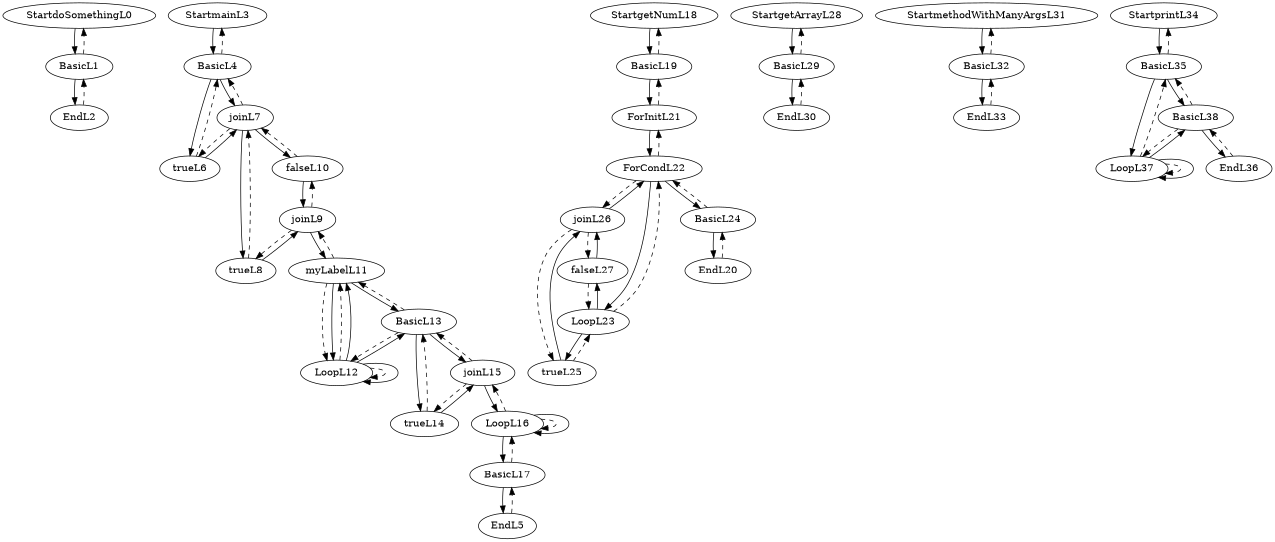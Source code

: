 digraph G {
size ="8.5,11";
StartdoSomethingL0 -> BasicL1
BasicL1 -> StartdoSomethingL0 [style=dashed]
BasicL1 -> EndL2
EndL2 -> BasicL1 [style=dashed]
StartmainL3 -> BasicL4
BasicL4 -> StartmainL3 [style=dashed]
BasicL4 -> trueL6
trueL6 -> BasicL4 [style=dashed]
trueL6 -> joinL7
joinL7 -> trueL6 [style=dashed]
joinL7 -> BasicL4 [style=dashed]
joinL7 -> trueL8
trueL8 -> joinL7 [style=dashed]
trueL8 -> joinL9
joinL9 -> trueL8 [style=dashed]
joinL9 -> falseL10 [style=dashed]
joinL9 -> myLabelL11
myLabelL11 -> joinL9 [style=dashed]
myLabelL11 -> LoopL12 [style=dashed]
myLabelL11 -> LoopL12
LoopL12 -> myLabelL11 [style=dashed]
LoopL12 -> LoopL12 [style=dashed]
LoopL12 -> myLabelL11
LoopL12 -> LoopL12
LoopL12 -> BasicL13
BasicL13 -> myLabelL11 [style=dashed]
BasicL13 -> LoopL12 [style=dashed]
BasicL13 -> trueL14
trueL14 -> BasicL13 [style=dashed]
trueL14 -> joinL15
joinL15 -> trueL14 [style=dashed]
joinL15 -> BasicL13 [style=dashed]
joinL15 -> LoopL16
LoopL16 -> joinL15 [style=dashed]
LoopL16 -> LoopL16 [style=dashed]
LoopL16 -> BasicL17
BasicL17 -> LoopL16 [style=dashed]
BasicL17 -> EndL5
EndL5 -> BasicL17 [style=dashed]
LoopL16 -> LoopL16
BasicL13 -> joinL15
myLabelL11 -> BasicL13
joinL7 -> falseL10
falseL10 -> joinL7 [style=dashed]
falseL10 -> joinL9
BasicL4 -> joinL7
StartgetNumL18 -> BasicL19
BasicL19 -> StartgetNumL18 [style=dashed]
BasicL19 -> ForInitL21
ForInitL21 -> BasicL19 [style=dashed]
ForInitL21 -> ForCondL22
ForCondL22 -> ForInitL21 [style=dashed]
ForCondL22 -> joinL26 [style=dashed]
ForCondL22 -> LoopL23
LoopL23 -> ForCondL22 [style=dashed]
LoopL23 -> trueL25
trueL25 -> LoopL23 [style=dashed]
trueL25 -> joinL26
joinL26 -> trueL25 [style=dashed]
joinL26 -> falseL27 [style=dashed]
joinL26 -> ForCondL22
LoopL23 -> falseL27
falseL27 -> LoopL23 [style=dashed]
falseL27 -> joinL26
ForCondL22 -> BasicL24
BasicL24 -> ForCondL22 [style=dashed]
BasicL24 -> EndL20
EndL20 -> BasicL24 [style=dashed]
StartgetArrayL28 -> BasicL29
BasicL29 -> StartgetArrayL28 [style=dashed]
BasicL29 -> EndL30
EndL30 -> BasicL29 [style=dashed]
StartmethodWithManyArgsL31 -> BasicL32
BasicL32 -> StartmethodWithManyArgsL31 [style=dashed]
BasicL32 -> EndL33
EndL33 -> BasicL32 [style=dashed]
StartprintL34 -> BasicL35
BasicL35 -> StartprintL34 [style=dashed]
BasicL35 -> LoopL37
LoopL37 -> BasicL35 [style=dashed]
LoopL37 -> LoopL37 [style=dashed]
LoopL37 -> LoopL37
LoopL37 -> BasicL38
BasicL38 -> BasicL35 [style=dashed]
BasicL38 -> LoopL37 [style=dashed]
BasicL38 -> EndL36
EndL36 -> BasicL38 [style=dashed]
BasicL35 -> BasicL38
}